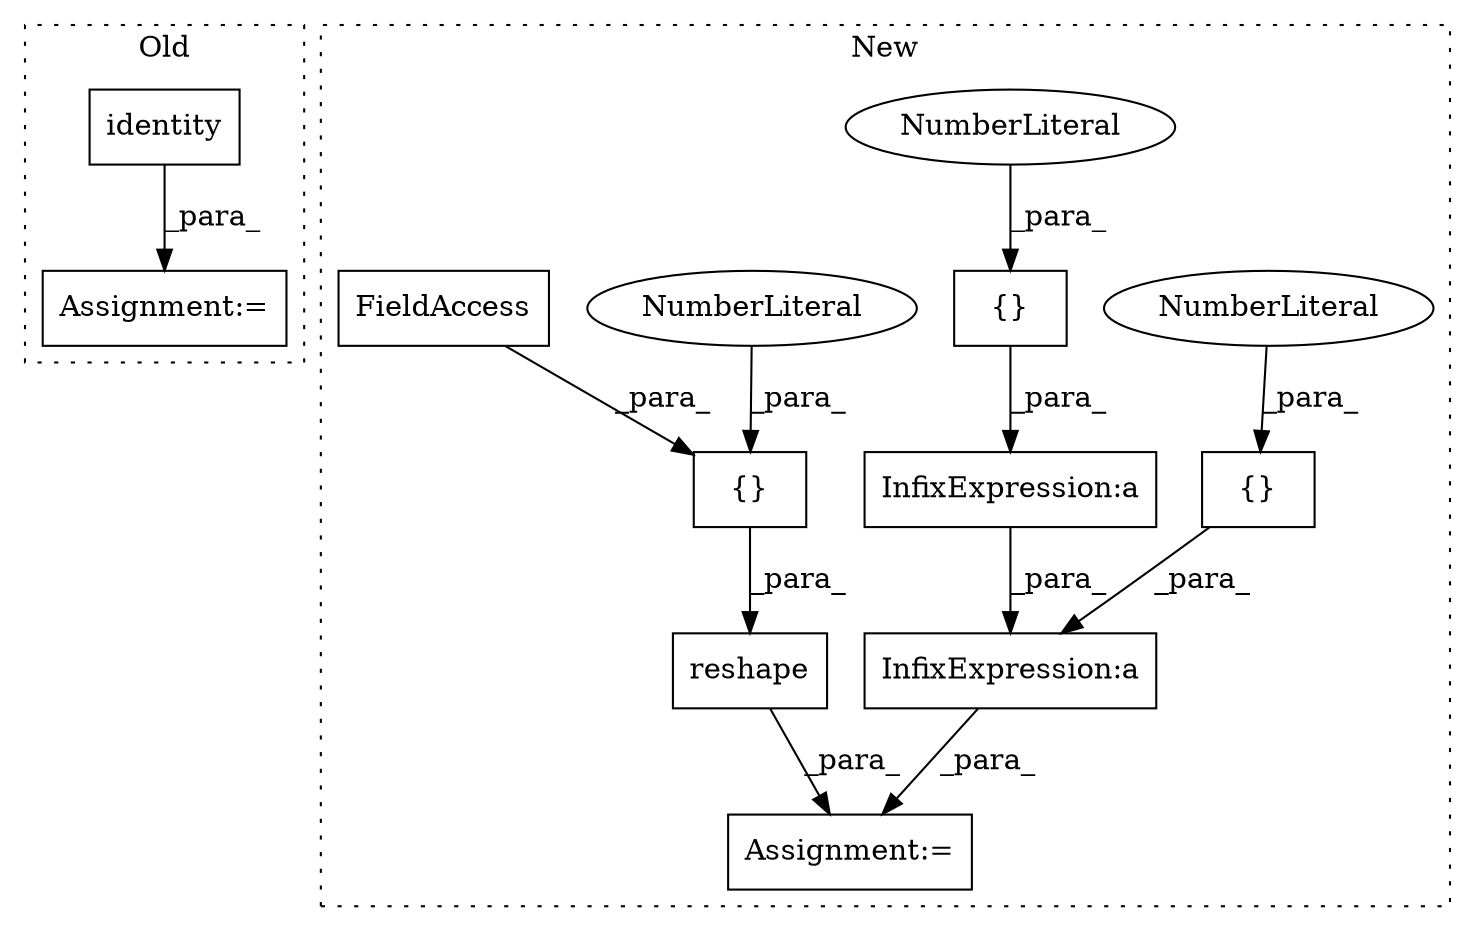 digraph G {
subgraph cluster0 {
1 [label="identity" a="32" s="14262,14272" l="9,1" shape="box"];
13 [label="Assignment:=" a="7" s="14250" l="1" shape="box"];
label = "Old";
style="dotted";
}
subgraph cluster1 {
2 [label="{}" a="4" s="14898,14900" l="1,1" shape="box"];
3 [label="InfixExpression:a" a="27" s="14886" l="3" shape="box"];
4 [label="InfixExpression:a" a="27" s="14876" l="3" shape="box"];
5 [label="NumberLiteral" a="34" s="14899" l="1" shape="ellipse"];
6 [label="{}" a="4" s="14873,14875" l="1,1" shape="box"];
7 [label="NumberLiteral" a="34" s="14874" l="1" shape="ellipse"];
8 [label="Assignment:=" a="7" s="14919" l="1" shape="box"];
9 [label="{}" a="4" s="14730,14748" l="1,1" shape="box"];
10 [label="NumberLiteral" a="34" s="14731" l="1" shape="ellipse"];
11 [label="reshape" a="32" s="14711,14749" l="8,1" shape="box"];
12 [label="FieldAccess" a="22" s="14735" l="11" shape="box"];
label = "New";
style="dotted";
}
1 -> 13 [label="_para_"];
2 -> 3 [label="_para_"];
3 -> 8 [label="_para_"];
4 -> 3 [label="_para_"];
5 -> 2 [label="_para_"];
6 -> 4 [label="_para_"];
7 -> 6 [label="_para_"];
9 -> 11 [label="_para_"];
10 -> 9 [label="_para_"];
11 -> 8 [label="_para_"];
12 -> 9 [label="_para_"];
}